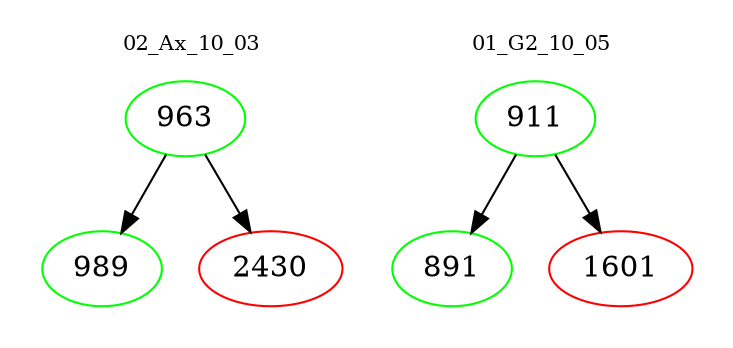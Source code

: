 digraph{
subgraph cluster_0 {
color = white
label = "02_Ax_10_03";
fontsize=10;
T0_963 [label="963", color="green"]
T0_963 -> T0_989 [color="black"]
T0_989 [label="989", color="green"]
T0_963 -> T0_2430 [color="black"]
T0_2430 [label="2430", color="red"]
}
subgraph cluster_1 {
color = white
label = "01_G2_10_05";
fontsize=10;
T1_911 [label="911", color="green"]
T1_911 -> T1_891 [color="black"]
T1_891 [label="891", color="green"]
T1_911 -> T1_1601 [color="black"]
T1_1601 [label="1601", color="red"]
}
}
